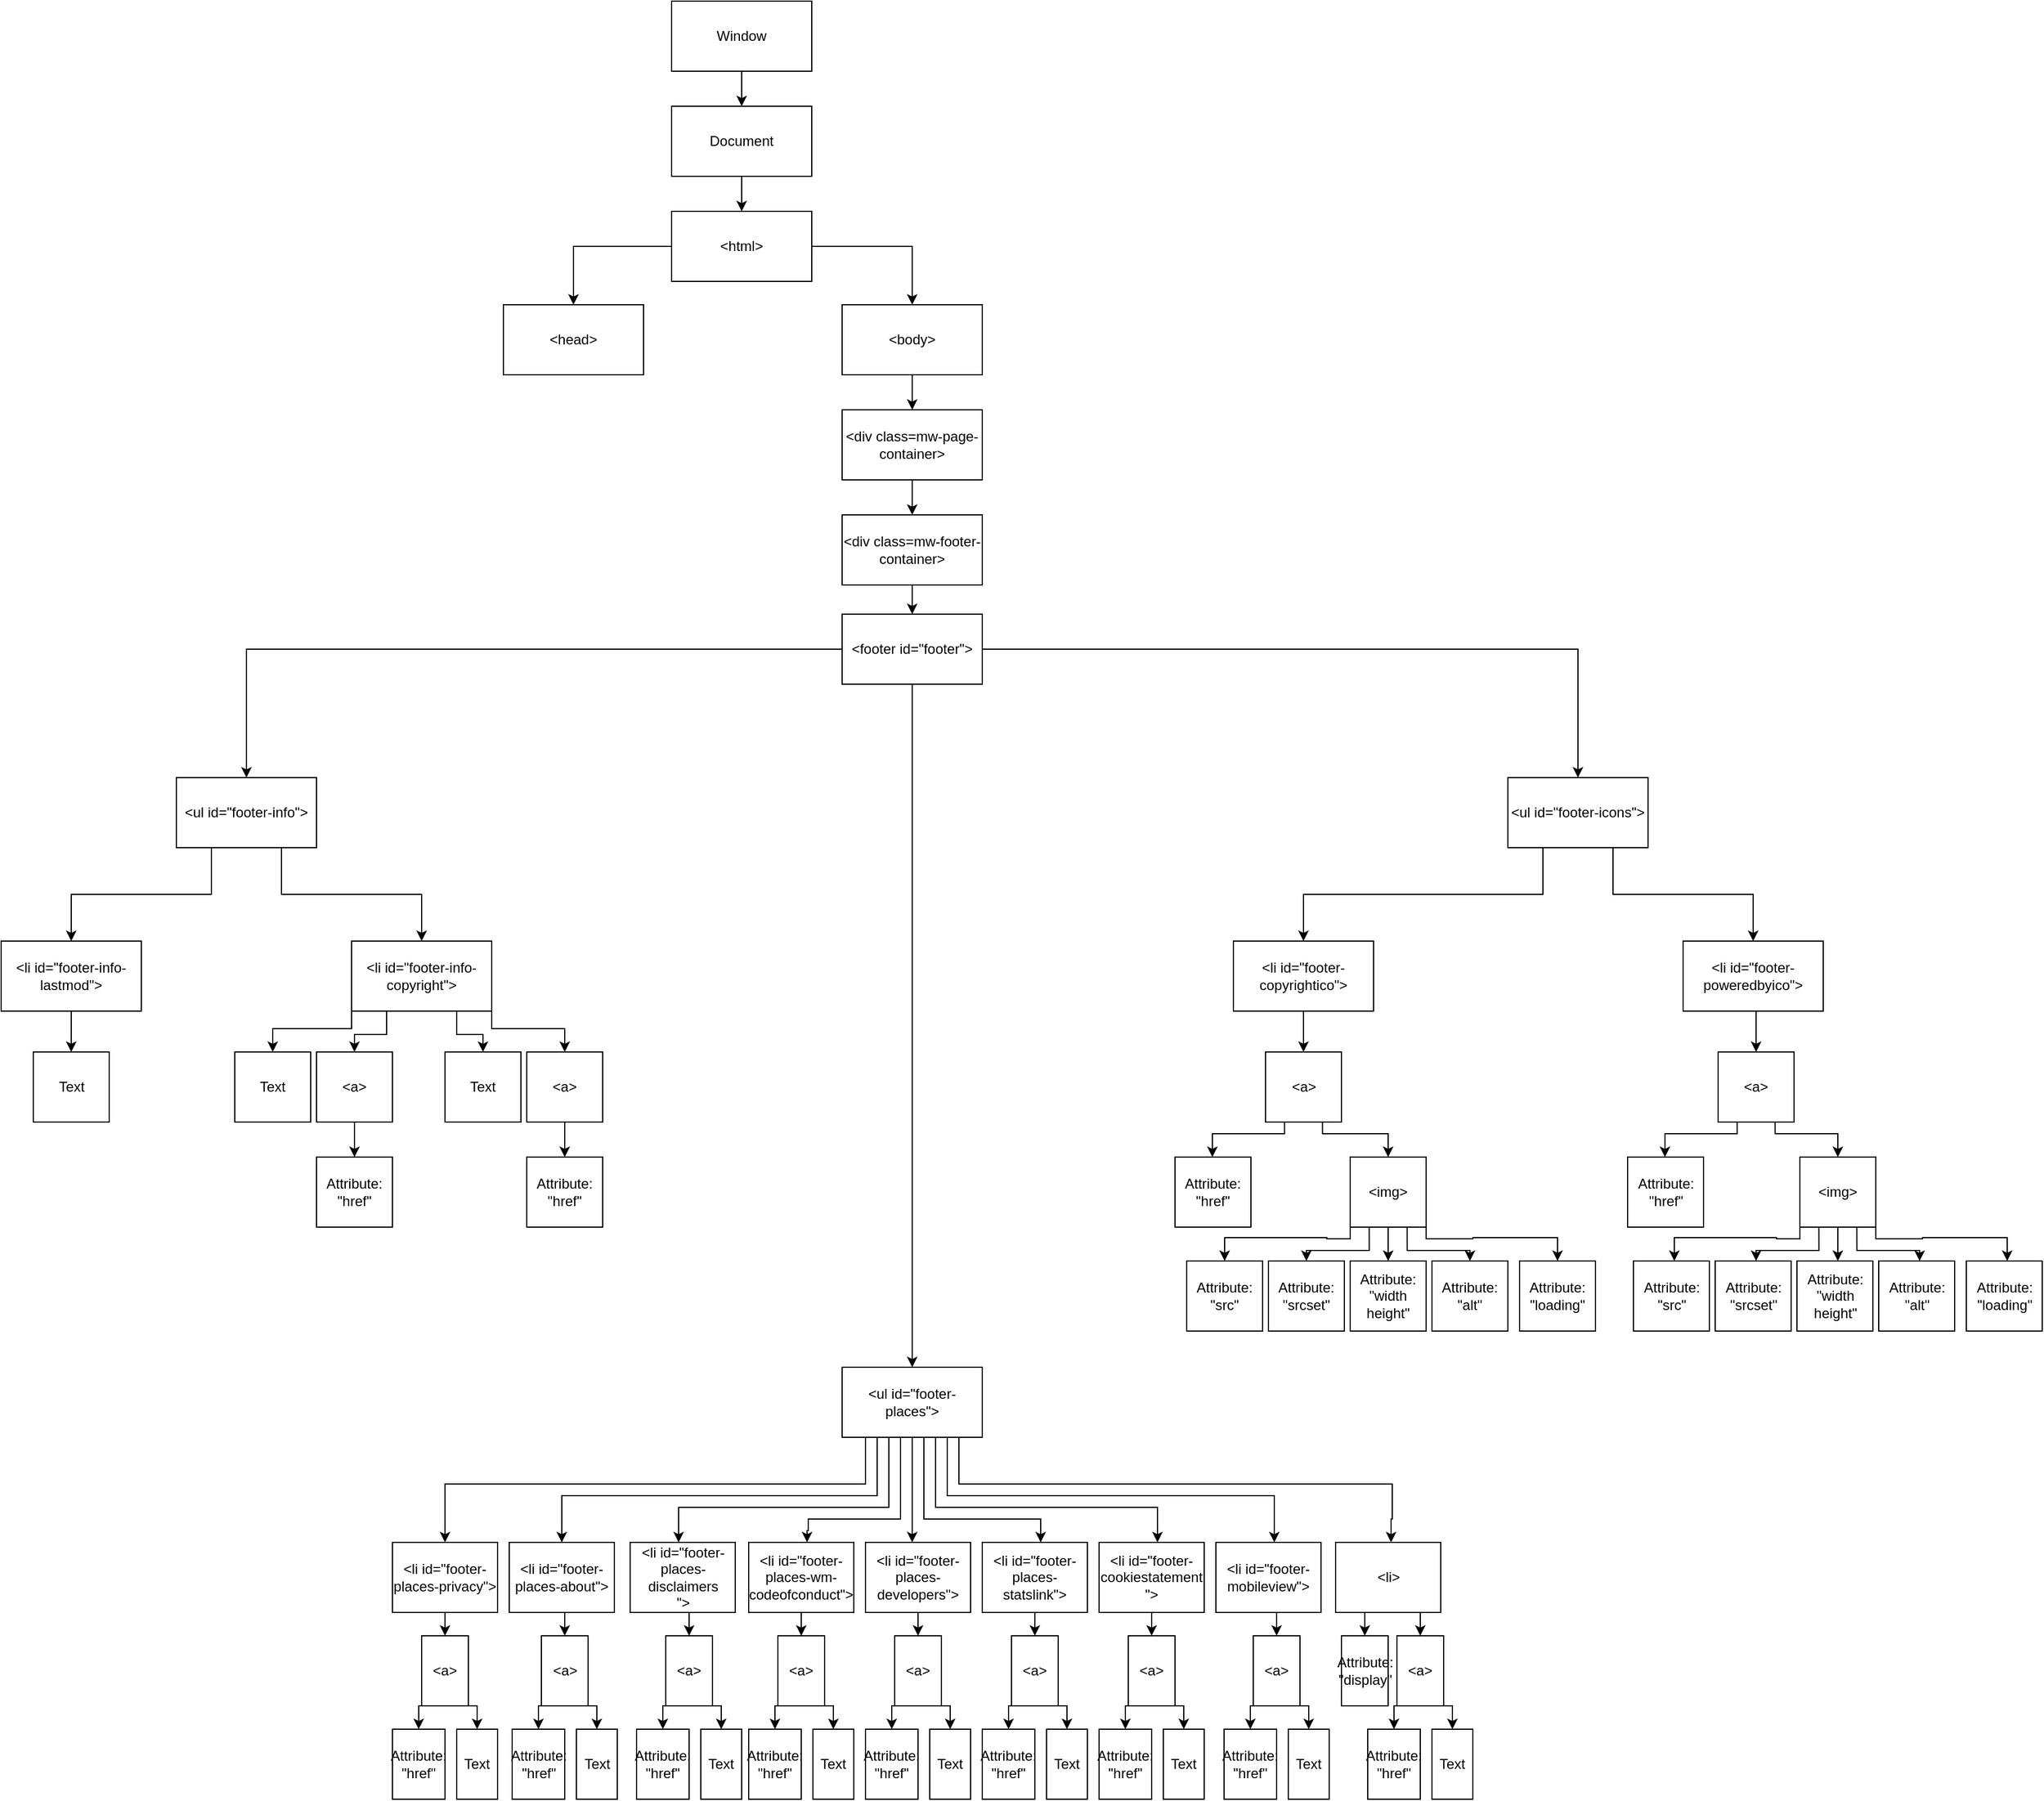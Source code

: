 <mxfile version="23.1.6" type="google">
  <diagram name="Page-1" id="JYo6WbHu8-HHSWUUS_jG">
    <mxGraphModel grid="1" page="1" gridSize="10" guides="1" tooltips="1" connect="1" arrows="1" fold="1" pageScale="1" pageWidth="827" pageHeight="1169" math="0" shadow="0">
      <root>
        <mxCell id="0" />
        <mxCell id="1" parent="0" />
        <mxCell id="OnsuEvIQbx1GbTyRY4oR-3" value="" style="edgeStyle=orthogonalEdgeStyle;rounded=0;orthogonalLoop=1;jettySize=auto;html=1;" edge="1" parent="1" source="OnsuEvIQbx1GbTyRY4oR-1" target="OnsuEvIQbx1GbTyRY4oR-2">
          <mxGeometry relative="1" as="geometry" />
        </mxCell>
        <mxCell id="OnsuEvIQbx1GbTyRY4oR-1" value="Window" style="whiteSpace=wrap;html=1;" vertex="1" parent="1">
          <mxGeometry x="354" y="30" width="120" height="60" as="geometry" />
        </mxCell>
        <mxCell id="OnsuEvIQbx1GbTyRY4oR-5" value="" style="edgeStyle=orthogonalEdgeStyle;rounded=0;orthogonalLoop=1;jettySize=auto;html=1;" edge="1" parent="1" source="OnsuEvIQbx1GbTyRY4oR-2" target="OnsuEvIQbx1GbTyRY4oR-4">
          <mxGeometry relative="1" as="geometry" />
        </mxCell>
        <mxCell id="OnsuEvIQbx1GbTyRY4oR-2" value="Document" style="whiteSpace=wrap;html=1;" vertex="1" parent="1">
          <mxGeometry x="354" y="120" width="120" height="60" as="geometry" />
        </mxCell>
        <mxCell id="OnsuEvIQbx1GbTyRY4oR-7" value="" style="edgeStyle=orthogonalEdgeStyle;rounded=0;orthogonalLoop=1;jettySize=auto;html=1;" edge="1" parent="1" source="OnsuEvIQbx1GbTyRY4oR-4" target="OnsuEvIQbx1GbTyRY4oR-6">
          <mxGeometry relative="1" as="geometry" />
        </mxCell>
        <mxCell id="OnsuEvIQbx1GbTyRY4oR-9" style="edgeStyle=orthogonalEdgeStyle;rounded=0;orthogonalLoop=1;jettySize=auto;html=1;exitX=1;exitY=0.5;exitDx=0;exitDy=0;entryX=0.5;entryY=0;entryDx=0;entryDy=0;" edge="1" parent="1" source="OnsuEvIQbx1GbTyRY4oR-4" target="OnsuEvIQbx1GbTyRY4oR-8">
          <mxGeometry relative="1" as="geometry">
            <Array as="points">
              <mxPoint x="560" y="240" />
            </Array>
          </mxGeometry>
        </mxCell>
        <mxCell id="OnsuEvIQbx1GbTyRY4oR-4" value="&amp;lt;html&amp;gt;" style="whiteSpace=wrap;html=1;" vertex="1" parent="1">
          <mxGeometry x="354" y="210" width="120" height="60" as="geometry" />
        </mxCell>
        <mxCell id="OnsuEvIQbx1GbTyRY4oR-6" value="&amp;lt;head&amp;gt;" style="whiteSpace=wrap;html=1;" vertex="1" parent="1">
          <mxGeometry x="210" y="290" width="120" height="60" as="geometry" />
        </mxCell>
        <mxCell id="OnsuEvIQbx1GbTyRY4oR-11" value="" style="edgeStyle=orthogonalEdgeStyle;rounded=0;orthogonalLoop=1;jettySize=auto;html=1;" edge="1" parent="1" source="OnsuEvIQbx1GbTyRY4oR-8" target="OnsuEvIQbx1GbTyRY4oR-10">
          <mxGeometry relative="1" as="geometry" />
        </mxCell>
        <mxCell id="OnsuEvIQbx1GbTyRY4oR-8" value="&amp;lt;body&amp;gt;" style="whiteSpace=wrap;html=1;" vertex="1" parent="1">
          <mxGeometry x="500" y="290" width="120" height="60" as="geometry" />
        </mxCell>
        <mxCell id="OnsuEvIQbx1GbTyRY4oR-13" value="" style="edgeStyle=orthogonalEdgeStyle;rounded=0;orthogonalLoop=1;jettySize=auto;html=1;" edge="1" parent="1" source="OnsuEvIQbx1GbTyRY4oR-10" target="OnsuEvIQbx1GbTyRY4oR-12">
          <mxGeometry relative="1" as="geometry" />
        </mxCell>
        <mxCell id="OnsuEvIQbx1GbTyRY4oR-10" value="&amp;lt;div class=mw-page-container&amp;gt;" style="whiteSpace=wrap;html=1;" vertex="1" parent="1">
          <mxGeometry x="500" y="380" width="120" height="60" as="geometry" />
        </mxCell>
        <mxCell id="OnsuEvIQbx1GbTyRY4oR-15" value="" style="edgeStyle=orthogonalEdgeStyle;rounded=0;orthogonalLoop=1;jettySize=auto;html=1;" edge="1" parent="1" source="OnsuEvIQbx1GbTyRY4oR-12" target="OnsuEvIQbx1GbTyRY4oR-14">
          <mxGeometry relative="1" as="geometry" />
        </mxCell>
        <mxCell id="OnsuEvIQbx1GbTyRY4oR-12" value="&amp;lt;div class=mw-footer-container&amp;gt;" style="whiteSpace=wrap;html=1;" vertex="1" parent="1">
          <mxGeometry x="500" y="470" width="120" height="60" as="geometry" />
        </mxCell>
        <mxCell id="OnsuEvIQbx1GbTyRY4oR-17" value="" style="edgeStyle=orthogonalEdgeStyle;rounded=0;orthogonalLoop=1;jettySize=auto;html=1;" edge="1" parent="1" source="OnsuEvIQbx1GbTyRY4oR-14" target="OnsuEvIQbx1GbTyRY4oR-16">
          <mxGeometry relative="1" as="geometry" />
        </mxCell>
        <mxCell id="OnsuEvIQbx1GbTyRY4oR-22" style="edgeStyle=orthogonalEdgeStyle;rounded=0;orthogonalLoop=1;jettySize=auto;html=1;exitX=0;exitY=0.5;exitDx=0;exitDy=0;entryX=0.5;entryY=0;entryDx=0;entryDy=0;" edge="1" parent="1" source="OnsuEvIQbx1GbTyRY4oR-14" target="OnsuEvIQbx1GbTyRY4oR-18">
          <mxGeometry relative="1" as="geometry" />
        </mxCell>
        <mxCell id="OnsuEvIQbx1GbTyRY4oR-23" style="edgeStyle=orthogonalEdgeStyle;rounded=0;orthogonalLoop=1;jettySize=auto;html=1;exitX=1;exitY=0.5;exitDx=0;exitDy=0;" edge="1" parent="1" source="OnsuEvIQbx1GbTyRY4oR-14" target="OnsuEvIQbx1GbTyRY4oR-20">
          <mxGeometry relative="1" as="geometry" />
        </mxCell>
        <mxCell id="OnsuEvIQbx1GbTyRY4oR-14" value="&amp;lt;footer id=&quot;footer&quot;&amp;gt;" style="whiteSpace=wrap;html=1;" vertex="1" parent="1">
          <mxGeometry x="500" y="555" width="120" height="60" as="geometry" />
        </mxCell>
        <mxCell id="OnsuEvIQbx1GbTyRY4oR-16" value="&amp;lt;ul id=&quot;footer-places&quot;&amp;gt;" style="whiteSpace=wrap;html=1;" vertex="1" parent="1">
          <mxGeometry x="500" y="1200" width="120" height="60" as="geometry" />
        </mxCell>
        <mxCell id="OnsuEvIQbx1GbTyRY4oR-29" style="edgeStyle=orthogonalEdgeStyle;rounded=0;orthogonalLoop=1;jettySize=auto;html=1;exitX=0.25;exitY=1;exitDx=0;exitDy=0;entryX=0.5;entryY=0;entryDx=0;entryDy=0;" edge="1" parent="1" source="OnsuEvIQbx1GbTyRY4oR-18" target="OnsuEvIQbx1GbTyRY4oR-24">
          <mxGeometry relative="1" as="geometry" />
        </mxCell>
        <mxCell id="OnsuEvIQbx1GbTyRY4oR-30" style="edgeStyle=orthogonalEdgeStyle;rounded=0;orthogonalLoop=1;jettySize=auto;html=1;exitX=0.75;exitY=1;exitDx=0;exitDy=0;entryX=0.5;entryY=0;entryDx=0;entryDy=0;" edge="1" parent="1" source="OnsuEvIQbx1GbTyRY4oR-18" target="OnsuEvIQbx1GbTyRY4oR-26">
          <mxGeometry relative="1" as="geometry" />
        </mxCell>
        <mxCell id="OnsuEvIQbx1GbTyRY4oR-18" value="&amp;lt;ul id=&quot;footer-info&quot;&amp;gt;" style="whiteSpace=wrap;html=1;" vertex="1" parent="1">
          <mxGeometry x="-70" y="695" width="120" height="60" as="geometry" />
        </mxCell>
        <mxCell id="OnsuEvIQbx1GbTyRY4oR-67" style="edgeStyle=orthogonalEdgeStyle;rounded=0;orthogonalLoop=1;jettySize=auto;html=1;exitX=0.25;exitY=1;exitDx=0;exitDy=0;entryX=0.5;entryY=0;entryDx=0;entryDy=0;" edge="1" parent="1" source="OnsuEvIQbx1GbTyRY4oR-20" target="OnsuEvIQbx1GbTyRY4oR-52">
          <mxGeometry relative="1" as="geometry" />
        </mxCell>
        <mxCell id="OnsuEvIQbx1GbTyRY4oR-68" style="edgeStyle=orthogonalEdgeStyle;rounded=0;orthogonalLoop=1;jettySize=auto;html=1;exitX=0.75;exitY=1;exitDx=0;exitDy=0;entryX=0.5;entryY=0;entryDx=0;entryDy=0;" edge="1" parent="1" source="OnsuEvIQbx1GbTyRY4oR-20" target="OnsuEvIQbx1GbTyRY4oR-57">
          <mxGeometry relative="1" as="geometry" />
        </mxCell>
        <mxCell id="OnsuEvIQbx1GbTyRY4oR-20" value="&amp;lt;ul id=&quot;footer-icons&quot;&amp;gt;" style="whiteSpace=wrap;html=1;" vertex="1" parent="1">
          <mxGeometry x="1070" y="695" width="120" height="60" as="geometry" />
        </mxCell>
        <mxCell id="OnsuEvIQbx1GbTyRY4oR-50" style="edgeStyle=orthogonalEdgeStyle;rounded=0;orthogonalLoop=1;jettySize=auto;html=1;exitX=0.5;exitY=1;exitDx=0;exitDy=0;entryX=0.5;entryY=0;entryDx=0;entryDy=0;" edge="1" parent="1" source="OnsuEvIQbx1GbTyRY4oR-24" target="OnsuEvIQbx1GbTyRY4oR-33">
          <mxGeometry relative="1" as="geometry" />
        </mxCell>
        <mxCell id="OnsuEvIQbx1GbTyRY4oR-24" value="&amp;lt;li id=&quot;footer-info-lastmod&quot;&amp;gt;" style="whiteSpace=wrap;html=1;" vertex="1" parent="1">
          <mxGeometry x="-220" y="835" width="120" height="60" as="geometry" />
        </mxCell>
        <mxCell id="OnsuEvIQbx1GbTyRY4oR-40" style="edgeStyle=orthogonalEdgeStyle;rounded=0;orthogonalLoop=1;jettySize=auto;html=1;exitX=0.25;exitY=1;exitDx=0;exitDy=0;entryX=0.5;entryY=0;entryDx=0;entryDy=0;" edge="1" parent="1" source="OnsuEvIQbx1GbTyRY4oR-26" target="OnsuEvIQbx1GbTyRY4oR-39">
          <mxGeometry relative="1" as="geometry" />
        </mxCell>
        <mxCell id="OnsuEvIQbx1GbTyRY4oR-42" style="edgeStyle=orthogonalEdgeStyle;rounded=0;orthogonalLoop=1;jettySize=auto;html=1;exitX=0.75;exitY=1;exitDx=0;exitDy=0;entryX=0.5;entryY=0;entryDx=0;entryDy=0;" edge="1" parent="1" source="OnsuEvIQbx1GbTyRY4oR-26" target="OnsuEvIQbx1GbTyRY4oR-41">
          <mxGeometry relative="1" as="geometry" />
        </mxCell>
        <mxCell id="OnsuEvIQbx1GbTyRY4oR-43" style="edgeStyle=orthogonalEdgeStyle;rounded=0;orthogonalLoop=1;jettySize=auto;html=1;exitX=0;exitY=1;exitDx=0;exitDy=0;entryX=0.5;entryY=0;entryDx=0;entryDy=0;" edge="1" parent="1" source="OnsuEvIQbx1GbTyRY4oR-26" target="OnsuEvIQbx1GbTyRY4oR-37">
          <mxGeometry relative="1" as="geometry">
            <Array as="points">
              <mxPoint x="80" y="910" />
              <mxPoint x="12" y="910" />
            </Array>
          </mxGeometry>
        </mxCell>
        <mxCell id="OnsuEvIQbx1GbTyRY4oR-45" style="edgeStyle=orthogonalEdgeStyle;rounded=0;orthogonalLoop=1;jettySize=auto;html=1;exitX=1;exitY=1;exitDx=0;exitDy=0;entryX=0.5;entryY=0;entryDx=0;entryDy=0;" edge="1" parent="1" source="OnsuEvIQbx1GbTyRY4oR-26" target="OnsuEvIQbx1GbTyRY4oR-44">
          <mxGeometry relative="1" as="geometry">
            <Array as="points">
              <mxPoint x="200" y="910" />
              <mxPoint x="262" y="910" />
            </Array>
          </mxGeometry>
        </mxCell>
        <mxCell id="OnsuEvIQbx1GbTyRY4oR-26" value="&amp;lt;li id=&quot;footer-info-copyright&quot;&amp;gt;" style="whiteSpace=wrap;html=1;" vertex="1" parent="1">
          <mxGeometry x="80" y="835" width="120" height="60" as="geometry" />
        </mxCell>
        <mxCell id="OnsuEvIQbx1GbTyRY4oR-33" value="Text" style="whiteSpace=wrap;html=1;" vertex="1" parent="1">
          <mxGeometry x="-192.5" y="930" width="65" height="60" as="geometry" />
        </mxCell>
        <mxCell id="OnsuEvIQbx1GbTyRY4oR-37" value="Text" style="whiteSpace=wrap;html=1;" vertex="1" parent="1">
          <mxGeometry x="-20" y="930" width="65" height="60" as="geometry" />
        </mxCell>
        <mxCell id="OnsuEvIQbx1GbTyRY4oR-47" value="" style="edgeStyle=orthogonalEdgeStyle;rounded=0;orthogonalLoop=1;jettySize=auto;html=1;" edge="1" parent="1" source="OnsuEvIQbx1GbTyRY4oR-39" target="OnsuEvIQbx1GbTyRY4oR-46">
          <mxGeometry relative="1" as="geometry" />
        </mxCell>
        <mxCell id="OnsuEvIQbx1GbTyRY4oR-39" value="&amp;lt;a&amp;gt;" style="whiteSpace=wrap;html=1;" vertex="1" parent="1">
          <mxGeometry x="50" y="930" width="65" height="60" as="geometry" />
        </mxCell>
        <mxCell id="OnsuEvIQbx1GbTyRY4oR-41" value="Text" style="whiteSpace=wrap;html=1;" vertex="1" parent="1">
          <mxGeometry x="160" y="930" width="65" height="60" as="geometry" />
        </mxCell>
        <mxCell id="OnsuEvIQbx1GbTyRY4oR-49" value="" style="edgeStyle=orthogonalEdgeStyle;rounded=0;orthogonalLoop=1;jettySize=auto;html=1;" edge="1" parent="1" source="OnsuEvIQbx1GbTyRY4oR-44" target="OnsuEvIQbx1GbTyRY4oR-48">
          <mxGeometry relative="1" as="geometry" />
        </mxCell>
        <mxCell id="OnsuEvIQbx1GbTyRY4oR-44" value="&amp;lt;a&amp;gt;" style="whiteSpace=wrap;html=1;" vertex="1" parent="1">
          <mxGeometry x="230" y="930" width="65" height="60" as="geometry" />
        </mxCell>
        <mxCell id="OnsuEvIQbx1GbTyRY4oR-46" value="Attribute:&lt;br&gt;&quot;href&quot;" style="whiteSpace=wrap;html=1;" vertex="1" parent="1">
          <mxGeometry x="50" y="1020" width="65" height="60" as="geometry" />
        </mxCell>
        <mxCell id="OnsuEvIQbx1GbTyRY4oR-48" value="Attribute:&lt;br&gt;&quot;href&quot;" style="whiteSpace=wrap;html=1;" vertex="1" parent="1">
          <mxGeometry x="230" y="1020" width="65" height="60" as="geometry" />
        </mxCell>
        <mxCell id="OnsuEvIQbx1GbTyRY4oR-51" style="edgeStyle=orthogonalEdgeStyle;rounded=0;orthogonalLoop=1;jettySize=auto;html=1;exitX=0.5;exitY=1;exitDx=0;exitDy=0;entryX=0.5;entryY=0;entryDx=0;entryDy=0;" edge="1" parent="1" source="OnsuEvIQbx1GbTyRY4oR-52" target="OnsuEvIQbx1GbTyRY4oR-58">
          <mxGeometry relative="1" as="geometry" />
        </mxCell>
        <mxCell id="OnsuEvIQbx1GbTyRY4oR-52" value="&amp;lt;li id=&quot;footer-copyrightico&quot;&amp;gt;" style="whiteSpace=wrap;html=1;" vertex="1" parent="1">
          <mxGeometry x="835" y="835" width="120" height="60" as="geometry" />
        </mxCell>
        <mxCell id="OnsuEvIQbx1GbTyRY4oR-80" style="edgeStyle=orthogonalEdgeStyle;rounded=0;orthogonalLoop=1;jettySize=auto;html=1;exitX=0.5;exitY=1;exitDx=0;exitDy=0;entryX=0.5;entryY=0;entryDx=0;entryDy=0;" edge="1" parent="1" source="OnsuEvIQbx1GbTyRY4oR-57" target="OnsuEvIQbx1GbTyRY4oR-77">
          <mxGeometry relative="1" as="geometry" />
        </mxCell>
        <mxCell id="OnsuEvIQbx1GbTyRY4oR-57" value="&amp;lt;li id=&quot;footer-poweredbyico&quot;&amp;gt;" style="whiteSpace=wrap;html=1;" vertex="1" parent="1">
          <mxGeometry x="1220" y="835" width="120" height="60" as="geometry" />
        </mxCell>
        <mxCell id="OnsuEvIQbx1GbTyRY4oR-70" value="" style="edgeStyle=orthogonalEdgeStyle;rounded=0;orthogonalLoop=1;jettySize=auto;html=1;exitX=0.25;exitY=1;exitDx=0;exitDy=0;" edge="1" parent="1" source="OnsuEvIQbx1GbTyRY4oR-58" target="OnsuEvIQbx1GbTyRY4oR-69">
          <mxGeometry relative="1" as="geometry">
            <Array as="points">
              <mxPoint x="879" y="1000" />
              <mxPoint x="817" y="1000" />
            </Array>
          </mxGeometry>
        </mxCell>
        <mxCell id="OnsuEvIQbx1GbTyRY4oR-74" style="edgeStyle=orthogonalEdgeStyle;rounded=0;orthogonalLoop=1;jettySize=auto;html=1;exitX=0.75;exitY=1;exitDx=0;exitDy=0;entryX=0.5;entryY=0;entryDx=0;entryDy=0;" edge="1" parent="1" source="OnsuEvIQbx1GbTyRY4oR-58" target="OnsuEvIQbx1GbTyRY4oR-72">
          <mxGeometry relative="1" as="geometry">
            <Array as="points">
              <mxPoint x="911" y="1000" />
              <mxPoint x="967" y="1000" />
            </Array>
          </mxGeometry>
        </mxCell>
        <mxCell id="OnsuEvIQbx1GbTyRY4oR-58" value="&amp;lt;a&amp;gt;" style="whiteSpace=wrap;html=1;" vertex="1" parent="1">
          <mxGeometry x="862.5" y="930" width="65" height="60" as="geometry" />
        </mxCell>
        <mxCell id="OnsuEvIQbx1GbTyRY4oR-69" value="Attribute:&lt;br&gt;&quot;href&quot;" style="whiteSpace=wrap;html=1;" vertex="1" parent="1">
          <mxGeometry x="785" y="1020" width="65" height="60" as="geometry" />
        </mxCell>
        <mxCell id="OnsuEvIQbx1GbTyRY4oR-82" style="edgeStyle=orthogonalEdgeStyle;rounded=0;orthogonalLoop=1;jettySize=auto;html=1;exitX=0;exitY=1;exitDx=0;exitDy=0;entryX=0.5;entryY=0;entryDx=0;entryDy=0;" edge="1" parent="1" source="OnsuEvIQbx1GbTyRY4oR-72" target="OnsuEvIQbx1GbTyRY4oR-81">
          <mxGeometry relative="1" as="geometry">
            <Array as="points">
              <mxPoint x="935" y="1090" />
              <mxPoint x="915" y="1090" />
              <mxPoint x="868" y="1089" />
            </Array>
          </mxGeometry>
        </mxCell>
        <mxCell id="OnsuEvIQbx1GbTyRY4oR-94" style="edgeStyle=orthogonalEdgeStyle;rounded=0;orthogonalLoop=1;jettySize=auto;html=1;exitX=0.25;exitY=1;exitDx=0;exitDy=0;entryX=0.5;entryY=0;entryDx=0;entryDy=0;" edge="1" parent="1" source="OnsuEvIQbx1GbTyRY4oR-72" target="OnsuEvIQbx1GbTyRY4oR-83">
          <mxGeometry relative="1" as="geometry">
            <Array as="points">
              <mxPoint x="951" y="1100" />
              <mxPoint x="897" y="1100" />
            </Array>
          </mxGeometry>
        </mxCell>
        <mxCell id="OnsuEvIQbx1GbTyRY4oR-95" style="edgeStyle=orthogonalEdgeStyle;rounded=0;orthogonalLoop=1;jettySize=auto;html=1;exitX=0.5;exitY=1;exitDx=0;exitDy=0;entryX=0.5;entryY=0;entryDx=0;entryDy=0;" edge="1" parent="1" source="OnsuEvIQbx1GbTyRY4oR-72" target="OnsuEvIQbx1GbTyRY4oR-84">
          <mxGeometry relative="1" as="geometry" />
        </mxCell>
        <mxCell id="OnsuEvIQbx1GbTyRY4oR-96" style="edgeStyle=orthogonalEdgeStyle;rounded=0;orthogonalLoop=1;jettySize=auto;html=1;exitX=0.75;exitY=1;exitDx=0;exitDy=0;entryX=0.5;entryY=0;entryDx=0;entryDy=0;" edge="1" parent="1" source="OnsuEvIQbx1GbTyRY4oR-72" target="OnsuEvIQbx1GbTyRY4oR-87">
          <mxGeometry relative="1" as="geometry">
            <Array as="points">
              <mxPoint x="984" y="1100" />
              <mxPoint x="1037" y="1100" />
            </Array>
          </mxGeometry>
        </mxCell>
        <mxCell id="OnsuEvIQbx1GbTyRY4oR-97" style="edgeStyle=orthogonalEdgeStyle;rounded=0;orthogonalLoop=1;jettySize=auto;html=1;exitX=1;exitY=1;exitDx=0;exitDy=0;entryX=0.5;entryY=0;entryDx=0;entryDy=0;" edge="1" parent="1" source="OnsuEvIQbx1GbTyRY4oR-72" target="OnsuEvIQbx1GbTyRY4oR-88">
          <mxGeometry relative="1" as="geometry">
            <Array as="points">
              <mxPoint x="1000" y="1090" />
              <mxPoint x="1040" y="1090" />
              <mxPoint x="1113" y="1089" />
            </Array>
          </mxGeometry>
        </mxCell>
        <mxCell id="OnsuEvIQbx1GbTyRY4oR-72" value="&amp;lt;img&amp;gt;" style="whiteSpace=wrap;html=1;" vertex="1" parent="1">
          <mxGeometry x="935" y="1020" width="65" height="60" as="geometry" />
        </mxCell>
        <mxCell id="OnsuEvIQbx1GbTyRY4oR-75" value="" style="edgeStyle=orthogonalEdgeStyle;rounded=0;orthogonalLoop=1;jettySize=auto;html=1;exitX=0.25;exitY=1;exitDx=0;exitDy=0;" edge="1" parent="1" source="OnsuEvIQbx1GbTyRY4oR-77" target="OnsuEvIQbx1GbTyRY4oR-78">
          <mxGeometry relative="1" as="geometry">
            <Array as="points">
              <mxPoint x="1266.5" y="1000" />
              <mxPoint x="1204.5" y="1000" />
            </Array>
          </mxGeometry>
        </mxCell>
        <mxCell id="OnsuEvIQbx1GbTyRY4oR-109" style="edgeStyle=orthogonalEdgeStyle;rounded=0;orthogonalLoop=1;jettySize=auto;html=1;exitX=0.75;exitY=1;exitDx=0;exitDy=0;entryX=0.5;entryY=0;entryDx=0;entryDy=0;" edge="1" parent="1" source="OnsuEvIQbx1GbTyRY4oR-77" target="OnsuEvIQbx1GbTyRY4oR-103">
          <mxGeometry relative="1" as="geometry">
            <Array as="points">
              <mxPoint x="1299" y="1000" />
              <mxPoint x="1353" y="1000" />
            </Array>
          </mxGeometry>
        </mxCell>
        <mxCell id="OnsuEvIQbx1GbTyRY4oR-77" value="&amp;lt;a&amp;gt;" style="whiteSpace=wrap;html=1;" vertex="1" parent="1">
          <mxGeometry x="1250" y="930" width="65" height="60" as="geometry" />
        </mxCell>
        <mxCell id="OnsuEvIQbx1GbTyRY4oR-78" value="Attribute:&lt;br&gt;&quot;href&quot;" style="whiteSpace=wrap;html=1;" vertex="1" parent="1">
          <mxGeometry x="1172.5" y="1020" width="65" height="60" as="geometry" />
        </mxCell>
        <mxCell id="OnsuEvIQbx1GbTyRY4oR-81" value="Attribute:&lt;br&gt;&quot;src&quot;" style="whiteSpace=wrap;html=1;" vertex="1" parent="1">
          <mxGeometry x="795" y="1109" width="65" height="60" as="geometry" />
        </mxCell>
        <mxCell id="OnsuEvIQbx1GbTyRY4oR-83" value="Attribute:&lt;br&gt;&quot;srcset&quot;" style="whiteSpace=wrap;html=1;" vertex="1" parent="1">
          <mxGeometry x="865" y="1109" width="65" height="60" as="geometry" />
        </mxCell>
        <mxCell id="OnsuEvIQbx1GbTyRY4oR-84" value="Attribute:&lt;br&gt;&quot;width height&quot;" style="whiteSpace=wrap;html=1;" vertex="1" parent="1">
          <mxGeometry x="935" y="1109" width="65" height="60" as="geometry" />
        </mxCell>
        <mxCell id="OnsuEvIQbx1GbTyRY4oR-87" value="Attribute:&lt;br&gt;&quot;alt&quot;" style="whiteSpace=wrap;html=1;" vertex="1" parent="1">
          <mxGeometry x="1005" y="1109" width="65" height="60" as="geometry" />
        </mxCell>
        <mxCell id="OnsuEvIQbx1GbTyRY4oR-88" value="Attribute:&lt;br&gt;&quot;loading&quot;" style="whiteSpace=wrap;html=1;" vertex="1" parent="1">
          <mxGeometry x="1080" y="1109" width="65" height="60" as="geometry" />
        </mxCell>
        <mxCell id="OnsuEvIQbx1GbTyRY4oR-98" style="edgeStyle=orthogonalEdgeStyle;rounded=0;orthogonalLoop=1;jettySize=auto;html=1;exitX=0;exitY=1;exitDx=0;exitDy=0;entryX=0.5;entryY=0;entryDx=0;entryDy=0;" edge="1" parent="1" source="OnsuEvIQbx1GbTyRY4oR-103">
          <mxGeometry relative="1" as="geometry">
            <Array as="points">
              <mxPoint x="1320" y="1090" />
              <mxPoint x="1300" y="1090" />
              <mxPoint x="1253" y="1089" />
            </Array>
            <mxPoint x="1212.5" y="1109" as="targetPoint" />
          </mxGeometry>
        </mxCell>
        <mxCell id="OnsuEvIQbx1GbTyRY4oR-99" style="edgeStyle=orthogonalEdgeStyle;rounded=0;orthogonalLoop=1;jettySize=auto;html=1;exitX=0.25;exitY=1;exitDx=0;exitDy=0;entryX=0.5;entryY=0;entryDx=0;entryDy=0;" edge="1" parent="1" source="OnsuEvIQbx1GbTyRY4oR-103">
          <mxGeometry relative="1" as="geometry">
            <Array as="points">
              <mxPoint x="1336" y="1100" />
              <mxPoint x="1282" y="1100" />
            </Array>
            <mxPoint x="1282.5" y="1109" as="targetPoint" />
          </mxGeometry>
        </mxCell>
        <mxCell id="OnsuEvIQbx1GbTyRY4oR-100" style="edgeStyle=orthogonalEdgeStyle;rounded=0;orthogonalLoop=1;jettySize=auto;html=1;exitX=0.5;exitY=1;exitDx=0;exitDy=0;entryX=0.5;entryY=0;entryDx=0;entryDy=0;" edge="1" parent="1" source="OnsuEvIQbx1GbTyRY4oR-103">
          <mxGeometry relative="1" as="geometry">
            <mxPoint x="1352.5" y="1109" as="targetPoint" />
          </mxGeometry>
        </mxCell>
        <mxCell id="OnsuEvIQbx1GbTyRY4oR-101" style="edgeStyle=orthogonalEdgeStyle;rounded=0;orthogonalLoop=1;jettySize=auto;html=1;exitX=0.75;exitY=1;exitDx=0;exitDy=0;entryX=0.5;entryY=0;entryDx=0;entryDy=0;" edge="1" parent="1" source="OnsuEvIQbx1GbTyRY4oR-103">
          <mxGeometry relative="1" as="geometry">
            <Array as="points">
              <mxPoint x="1369" y="1100" />
              <mxPoint x="1422" y="1100" />
            </Array>
            <mxPoint x="1422.5" y="1109" as="targetPoint" />
          </mxGeometry>
        </mxCell>
        <mxCell id="OnsuEvIQbx1GbTyRY4oR-102" style="edgeStyle=orthogonalEdgeStyle;rounded=0;orthogonalLoop=1;jettySize=auto;html=1;exitX=1;exitY=1;exitDx=0;exitDy=0;entryX=0.5;entryY=0;entryDx=0;entryDy=0;" edge="1" parent="1" source="OnsuEvIQbx1GbTyRY4oR-103">
          <mxGeometry relative="1" as="geometry">
            <Array as="points">
              <mxPoint x="1385" y="1090" />
              <mxPoint x="1425" y="1090" />
              <mxPoint x="1498" y="1089" />
            </Array>
            <mxPoint x="1497.5" y="1109" as="targetPoint" />
          </mxGeometry>
        </mxCell>
        <mxCell id="OnsuEvIQbx1GbTyRY4oR-103" value="&amp;lt;img&amp;gt;" style="whiteSpace=wrap;html=1;" vertex="1" parent="1">
          <mxGeometry x="1320" y="1020" width="65" height="60" as="geometry" />
        </mxCell>
        <mxCell id="OnsuEvIQbx1GbTyRY4oR-111" value="Attribute:&lt;br&gt;&quot;src&quot;" style="whiteSpace=wrap;html=1;" vertex="1" parent="1">
          <mxGeometry x="1177.5" y="1109" width="65" height="60" as="geometry" />
        </mxCell>
        <mxCell id="OnsuEvIQbx1GbTyRY4oR-112" value="Attribute:&lt;br&gt;&quot;srcset&quot;" style="whiteSpace=wrap;html=1;" vertex="1" parent="1">
          <mxGeometry x="1247.5" y="1109" width="65" height="60" as="geometry" />
        </mxCell>
        <mxCell id="OnsuEvIQbx1GbTyRY4oR-113" value="Attribute:&lt;br&gt;&quot;width height&quot;" style="whiteSpace=wrap;html=1;" vertex="1" parent="1">
          <mxGeometry x="1317.5" y="1109" width="65" height="60" as="geometry" />
        </mxCell>
        <mxCell id="OnsuEvIQbx1GbTyRY4oR-114" value="Attribute:&lt;br&gt;&quot;alt&quot;" style="whiteSpace=wrap;html=1;" vertex="1" parent="1">
          <mxGeometry x="1387.5" y="1109" width="65" height="60" as="geometry" />
        </mxCell>
        <mxCell id="OnsuEvIQbx1GbTyRY4oR-115" value="Attribute:&lt;br&gt;&quot;loading&quot;" style="whiteSpace=wrap;html=1;" vertex="1" parent="1">
          <mxGeometry x="1462.5" y="1109" width="65" height="60" as="geometry" />
        </mxCell>
        <mxCell id="OnsuEvIQbx1GbTyRY4oR-203" style="edgeStyle=orthogonalEdgeStyle;rounded=0;orthogonalLoop=1;jettySize=auto;html=1;exitX=0.5;exitY=1;exitDx=0;exitDy=0;entryX=0.5;entryY=0;entryDx=0;entryDy=0;" edge="1" parent="1" source="OnsuEvIQbx1GbTyRY4oR-116" target="OnsuEvIQbx1GbTyRY4oR-136">
          <mxGeometry relative="1" as="geometry" />
        </mxCell>
        <mxCell id="OnsuEvIQbx1GbTyRY4oR-116" value="&amp;lt;li id=&quot;footer-places-privacy&quot;&amp;gt;" style="whiteSpace=wrap;html=1;" vertex="1" parent="1">
          <mxGeometry x="115" y="1350" width="90" height="60" as="geometry" />
        </mxCell>
        <mxCell id="OnsuEvIQbx1GbTyRY4oR-117" value="&amp;lt;li id=&quot;footer-places-about&quot;&amp;gt;" style="whiteSpace=wrap;html=1;" vertex="1" parent="1">
          <mxGeometry x="215" y="1350" width="90" height="60" as="geometry" />
        </mxCell>
        <mxCell id="OnsuEvIQbx1GbTyRY4oR-118" value="&amp;lt;li id=&quot;footer-places-disclaimers&lt;br&gt;&quot;&amp;gt;" style="whiteSpace=wrap;html=1;" vertex="1" parent="1">
          <mxGeometry x="318.5" y="1350" width="90" height="60" as="geometry" />
        </mxCell>
        <mxCell id="OnsuEvIQbx1GbTyRY4oR-258" style="edgeStyle=orthogonalEdgeStyle;rounded=0;orthogonalLoop=1;jettySize=auto;html=1;exitX=0.25;exitY=1;exitDx=0;exitDy=0;entryX=0.5;entryY=0;entryDx=0;entryDy=0;" edge="1" parent="1" source="OnsuEvIQbx1GbTyRY4oR-119" target="OnsuEvIQbx1GbTyRY4oR-257">
          <mxGeometry relative="1" as="geometry" />
        </mxCell>
        <mxCell id="OnsuEvIQbx1GbTyRY4oR-119" value="&amp;lt;li&amp;gt;" style="whiteSpace=wrap;html=1;" vertex="1" parent="1">
          <mxGeometry x="922.5" y="1350" width="90" height="60" as="geometry" />
        </mxCell>
        <mxCell id="OnsuEvIQbx1GbTyRY4oR-120" value="&amp;lt;li id=&quot;footer-places-wm-codeofconduct&quot;&amp;gt;" style="whiteSpace=wrap;html=1;" vertex="1" parent="1">
          <mxGeometry x="420" y="1350" width="90" height="60" as="geometry" />
        </mxCell>
        <mxCell id="OnsuEvIQbx1GbTyRY4oR-121" value="&amp;lt;li id=&quot;footer-places-developers&quot;&amp;gt;" style="whiteSpace=wrap;html=1;" vertex="1" parent="1">
          <mxGeometry x="520" y="1350" width="90" height="60" as="geometry" />
        </mxCell>
        <mxCell id="OnsuEvIQbx1GbTyRY4oR-122" value="&amp;lt;li id=&quot;footer-places-statslink&quot;&amp;gt;" style="whiteSpace=wrap;html=1;" vertex="1" parent="1">
          <mxGeometry x="620" y="1350" width="90" height="60" as="geometry" />
        </mxCell>
        <mxCell id="OnsuEvIQbx1GbTyRY4oR-123" value="&amp;lt;li id=&quot;footer-cookiestatement&lt;br&gt;&quot;&amp;gt;" style="whiteSpace=wrap;html=1;" vertex="1" parent="1">
          <mxGeometry x="720" y="1350" width="90" height="60" as="geometry" />
        </mxCell>
        <mxCell id="OnsuEvIQbx1GbTyRY4oR-124" value="&amp;lt;li id=&quot;footer-mobileview&quot;&amp;gt;" style="whiteSpace=wrap;html=1;" vertex="1" parent="1">
          <mxGeometry x="820" y="1350" width="90" height="60" as="geometry" />
        </mxCell>
        <mxCell id="OnsuEvIQbx1GbTyRY4oR-126" style="edgeStyle=orthogonalEdgeStyle;rounded=0;orthogonalLoop=1;jettySize=auto;html=1;exitX=0.5;exitY=1;exitDx=0;exitDy=0;" edge="1" parent="1" source="OnsuEvIQbx1GbTyRY4oR-16">
          <mxGeometry relative="1" as="geometry">
            <mxPoint x="560" y="1350" as="targetPoint" />
          </mxGeometry>
        </mxCell>
        <mxCell id="OnsuEvIQbx1GbTyRY4oR-127" style="edgeStyle=orthogonalEdgeStyle;rounded=0;orthogonalLoop=1;jettySize=auto;html=1;exitX=0.5;exitY=1;exitDx=0;exitDy=0;" edge="1" parent="1">
          <mxGeometry relative="1" as="geometry">
            <mxPoint x="570" y="1260" as="sourcePoint" />
            <mxPoint x="670" y="1350" as="targetPoint" />
            <Array as="points">
              <mxPoint x="570" y="1330" />
              <mxPoint x="670" y="1330" />
            </Array>
          </mxGeometry>
        </mxCell>
        <mxCell id="OnsuEvIQbx1GbTyRY4oR-129" style="edgeStyle=orthogonalEdgeStyle;rounded=0;orthogonalLoop=1;jettySize=auto;html=1;exitX=0.5;exitY=1;exitDx=0;exitDy=0;" edge="1" parent="1">
          <mxGeometry relative="1" as="geometry">
            <mxPoint x="580" y="1260" as="sourcePoint" />
            <mxPoint x="770" y="1350" as="targetPoint" />
            <Array as="points">
              <mxPoint x="580" y="1320" />
              <mxPoint x="770" y="1320" />
            </Array>
          </mxGeometry>
        </mxCell>
        <mxCell id="OnsuEvIQbx1GbTyRY4oR-130" style="edgeStyle=orthogonalEdgeStyle;rounded=0;orthogonalLoop=1;jettySize=auto;html=1;exitX=0.5;exitY=1;exitDx=0;exitDy=0;" edge="1" parent="1">
          <mxGeometry relative="1" as="geometry">
            <mxPoint x="590" y="1260" as="sourcePoint" />
            <mxPoint x="870" y="1350" as="targetPoint" />
            <Array as="points">
              <mxPoint x="590" y="1310" />
              <mxPoint x="870" y="1310" />
            </Array>
          </mxGeometry>
        </mxCell>
        <mxCell id="OnsuEvIQbx1GbTyRY4oR-131" style="edgeStyle=orthogonalEdgeStyle;rounded=0;orthogonalLoop=1;jettySize=auto;html=1;exitX=0.5;exitY=1;exitDx=0;exitDy=0;" edge="1" parent="1">
          <mxGeometry relative="1" as="geometry">
            <mxPoint x="600" y="1260" as="sourcePoint" />
            <mxPoint x="970" y="1350" as="targetPoint" />
            <Array as="points">
              <mxPoint x="600" y="1300" />
              <mxPoint x="971" y="1300" />
              <mxPoint x="971" y="1330" />
              <mxPoint x="970" y="1330" />
            </Array>
          </mxGeometry>
        </mxCell>
        <mxCell id="OnsuEvIQbx1GbTyRY4oR-132" style="edgeStyle=orthogonalEdgeStyle;rounded=0;orthogonalLoop=1;jettySize=auto;html=1;exitX=0.5;exitY=1;exitDx=0;exitDy=0;" edge="1" parent="1">
          <mxGeometry relative="1" as="geometry">
            <mxPoint x="550" y="1260" as="sourcePoint" />
            <mxPoint x="470" y="1350" as="targetPoint" />
            <Array as="points">
              <mxPoint x="550" y="1330" />
              <mxPoint x="471" y="1330" />
              <mxPoint x="471" y="1340" />
            </Array>
          </mxGeometry>
        </mxCell>
        <mxCell id="OnsuEvIQbx1GbTyRY4oR-133" style="edgeStyle=orthogonalEdgeStyle;rounded=0;orthogonalLoop=1;jettySize=auto;html=1;exitX=0.5;exitY=1;exitDx=0;exitDy=0;" edge="1" parent="1">
          <mxGeometry relative="1" as="geometry">
            <mxPoint x="540" y="1260" as="sourcePoint" />
            <mxPoint x="360" y="1350" as="targetPoint" />
            <Array as="points">
              <mxPoint x="540" y="1320" />
              <mxPoint x="360" y="1320" />
              <mxPoint x="360" y="1340" />
            </Array>
          </mxGeometry>
        </mxCell>
        <mxCell id="OnsuEvIQbx1GbTyRY4oR-134" style="edgeStyle=orthogonalEdgeStyle;rounded=0;orthogonalLoop=1;jettySize=auto;html=1;exitX=0.5;exitY=1;exitDx=0;exitDy=0;" edge="1" parent="1">
          <mxGeometry relative="1" as="geometry">
            <mxPoint x="530" y="1260" as="sourcePoint" />
            <mxPoint x="260" y="1350" as="targetPoint" />
            <Array as="points">
              <mxPoint x="530" y="1310" />
              <mxPoint x="260" y="1310" />
              <mxPoint x="260" y="1350" />
            </Array>
          </mxGeometry>
        </mxCell>
        <mxCell id="OnsuEvIQbx1GbTyRY4oR-135" style="edgeStyle=orthogonalEdgeStyle;rounded=0;orthogonalLoop=1;jettySize=auto;html=1;exitX=0.5;exitY=1;exitDx=0;exitDy=0;" edge="1" parent="1">
          <mxGeometry relative="1" as="geometry">
            <mxPoint x="520" y="1260" as="sourcePoint" />
            <mxPoint x="160" y="1350" as="targetPoint" />
            <Array as="points">
              <mxPoint x="520" y="1300" />
              <mxPoint x="160" y="1300" />
              <mxPoint x="160" y="1350" />
            </Array>
          </mxGeometry>
        </mxCell>
        <mxCell id="OnsuEvIQbx1GbTyRY4oR-201" style="edgeStyle=orthogonalEdgeStyle;rounded=0;orthogonalLoop=1;jettySize=auto;html=1;exitX=0.25;exitY=1;exitDx=0;exitDy=0;entryX=0.5;entryY=0;entryDx=0;entryDy=0;" edge="1" parent="1" source="OnsuEvIQbx1GbTyRY4oR-136" target="OnsuEvIQbx1GbTyRY4oR-139">
          <mxGeometry relative="1" as="geometry" />
        </mxCell>
        <mxCell id="OnsuEvIQbx1GbTyRY4oR-202" style="edgeStyle=orthogonalEdgeStyle;rounded=0;orthogonalLoop=1;jettySize=auto;html=1;exitX=0.75;exitY=1;exitDx=0;exitDy=0;entryX=0.5;entryY=0;entryDx=0;entryDy=0;" edge="1" parent="1" source="OnsuEvIQbx1GbTyRY4oR-136" target="OnsuEvIQbx1GbTyRY4oR-138">
          <mxGeometry relative="1" as="geometry" />
        </mxCell>
        <mxCell id="OnsuEvIQbx1GbTyRY4oR-136" value="&amp;lt;a&amp;gt;" style="whiteSpace=wrap;html=1;" vertex="1" parent="1">
          <mxGeometry x="140" y="1430" width="40" height="60" as="geometry" />
        </mxCell>
        <mxCell id="OnsuEvIQbx1GbTyRY4oR-138" value="Text" style="whiteSpace=wrap;html=1;" vertex="1" parent="1">
          <mxGeometry x="170" y="1510" width="35" height="60" as="geometry" />
        </mxCell>
        <mxCell id="OnsuEvIQbx1GbTyRY4oR-139" value="Attribute:&lt;br&gt;&quot;href&quot;" style="whiteSpace=wrap;html=1;" vertex="1" parent="1">
          <mxGeometry x="115" y="1510" width="45" height="60" as="geometry" />
        </mxCell>
        <mxCell id="OnsuEvIQbx1GbTyRY4oR-209" style="edgeStyle=orthogonalEdgeStyle;rounded=0;orthogonalLoop=1;jettySize=auto;html=1;exitX=0.5;exitY=1;exitDx=0;exitDy=0;entryX=0.5;entryY=0;entryDx=0;entryDy=0;" edge="1" parent="1" target="OnsuEvIQbx1GbTyRY4oR-212">
          <mxGeometry relative="1" as="geometry">
            <mxPoint x="262.5" y="1410" as="sourcePoint" />
          </mxGeometry>
        </mxCell>
        <mxCell id="OnsuEvIQbx1GbTyRY4oR-210" style="edgeStyle=orthogonalEdgeStyle;rounded=0;orthogonalLoop=1;jettySize=auto;html=1;exitX=0.25;exitY=1;exitDx=0;exitDy=0;entryX=0.5;entryY=0;entryDx=0;entryDy=0;" edge="1" parent="1" source="OnsuEvIQbx1GbTyRY4oR-212" target="OnsuEvIQbx1GbTyRY4oR-214">
          <mxGeometry relative="1" as="geometry" />
        </mxCell>
        <mxCell id="OnsuEvIQbx1GbTyRY4oR-211" style="edgeStyle=orthogonalEdgeStyle;rounded=0;orthogonalLoop=1;jettySize=auto;html=1;exitX=0.75;exitY=1;exitDx=0;exitDy=0;entryX=0.5;entryY=0;entryDx=0;entryDy=0;" edge="1" parent="1" source="OnsuEvIQbx1GbTyRY4oR-212" target="OnsuEvIQbx1GbTyRY4oR-213">
          <mxGeometry relative="1" as="geometry" />
        </mxCell>
        <mxCell id="OnsuEvIQbx1GbTyRY4oR-212" value="&amp;lt;a&amp;gt;" style="whiteSpace=wrap;html=1;" vertex="1" parent="1">
          <mxGeometry x="242.5" y="1430" width="40" height="60" as="geometry" />
        </mxCell>
        <mxCell id="OnsuEvIQbx1GbTyRY4oR-213" value="Text" style="whiteSpace=wrap;html=1;" vertex="1" parent="1">
          <mxGeometry x="272.5" y="1510" width="35" height="60" as="geometry" />
        </mxCell>
        <mxCell id="OnsuEvIQbx1GbTyRY4oR-214" value="Attribute:&lt;br&gt;&quot;href&quot;" style="whiteSpace=wrap;html=1;" vertex="1" parent="1">
          <mxGeometry x="217.5" y="1510" width="45" height="60" as="geometry" />
        </mxCell>
        <mxCell id="OnsuEvIQbx1GbTyRY4oR-215" style="edgeStyle=orthogonalEdgeStyle;rounded=0;orthogonalLoop=1;jettySize=auto;html=1;exitX=0.5;exitY=1;exitDx=0;exitDy=0;entryX=0.5;entryY=0;entryDx=0;entryDy=0;" edge="1" parent="1" target="OnsuEvIQbx1GbTyRY4oR-218">
          <mxGeometry relative="1" as="geometry">
            <mxPoint x="369" y="1410" as="sourcePoint" />
          </mxGeometry>
        </mxCell>
        <mxCell id="OnsuEvIQbx1GbTyRY4oR-216" style="edgeStyle=orthogonalEdgeStyle;rounded=0;orthogonalLoop=1;jettySize=auto;html=1;exitX=0.25;exitY=1;exitDx=0;exitDy=0;entryX=0.5;entryY=0;entryDx=0;entryDy=0;" edge="1" parent="1" source="OnsuEvIQbx1GbTyRY4oR-218" target="OnsuEvIQbx1GbTyRY4oR-220">
          <mxGeometry relative="1" as="geometry" />
        </mxCell>
        <mxCell id="OnsuEvIQbx1GbTyRY4oR-217" style="edgeStyle=orthogonalEdgeStyle;rounded=0;orthogonalLoop=1;jettySize=auto;html=1;exitX=0.75;exitY=1;exitDx=0;exitDy=0;entryX=0.5;entryY=0;entryDx=0;entryDy=0;" edge="1" parent="1" source="OnsuEvIQbx1GbTyRY4oR-218" target="OnsuEvIQbx1GbTyRY4oR-219">
          <mxGeometry relative="1" as="geometry" />
        </mxCell>
        <mxCell id="OnsuEvIQbx1GbTyRY4oR-218" value="&amp;lt;a&amp;gt;" style="whiteSpace=wrap;html=1;" vertex="1" parent="1">
          <mxGeometry x="349" y="1430" width="40" height="60" as="geometry" />
        </mxCell>
        <mxCell id="OnsuEvIQbx1GbTyRY4oR-219" value="Text" style="whiteSpace=wrap;html=1;" vertex="1" parent="1">
          <mxGeometry x="379" y="1510" width="35" height="60" as="geometry" />
        </mxCell>
        <mxCell id="OnsuEvIQbx1GbTyRY4oR-220" value="Attribute:&lt;br&gt;&quot;href&quot;" style="whiteSpace=wrap;html=1;" vertex="1" parent="1">
          <mxGeometry x="324" y="1510" width="45" height="60" as="geometry" />
        </mxCell>
        <mxCell id="OnsuEvIQbx1GbTyRY4oR-221" style="edgeStyle=orthogonalEdgeStyle;rounded=0;orthogonalLoop=1;jettySize=auto;html=1;exitX=0.5;exitY=1;exitDx=0;exitDy=0;entryX=0.5;entryY=0;entryDx=0;entryDy=0;" edge="1" parent="1" target="OnsuEvIQbx1GbTyRY4oR-224">
          <mxGeometry relative="1" as="geometry">
            <mxPoint x="465" y="1410" as="sourcePoint" />
          </mxGeometry>
        </mxCell>
        <mxCell id="OnsuEvIQbx1GbTyRY4oR-222" style="edgeStyle=orthogonalEdgeStyle;rounded=0;orthogonalLoop=1;jettySize=auto;html=1;exitX=0.25;exitY=1;exitDx=0;exitDy=0;entryX=0.5;entryY=0;entryDx=0;entryDy=0;" edge="1" parent="1" source="OnsuEvIQbx1GbTyRY4oR-224" target="OnsuEvIQbx1GbTyRY4oR-226">
          <mxGeometry relative="1" as="geometry" />
        </mxCell>
        <mxCell id="OnsuEvIQbx1GbTyRY4oR-223" style="edgeStyle=orthogonalEdgeStyle;rounded=0;orthogonalLoop=1;jettySize=auto;html=1;exitX=0.75;exitY=1;exitDx=0;exitDy=0;entryX=0.5;entryY=0;entryDx=0;entryDy=0;" edge="1" parent="1" source="OnsuEvIQbx1GbTyRY4oR-224" target="OnsuEvIQbx1GbTyRY4oR-225">
          <mxGeometry relative="1" as="geometry" />
        </mxCell>
        <mxCell id="OnsuEvIQbx1GbTyRY4oR-224" value="&amp;lt;a&amp;gt;" style="whiteSpace=wrap;html=1;" vertex="1" parent="1">
          <mxGeometry x="445" y="1430" width="40" height="60" as="geometry" />
        </mxCell>
        <mxCell id="OnsuEvIQbx1GbTyRY4oR-225" value="Text" style="whiteSpace=wrap;html=1;" vertex="1" parent="1">
          <mxGeometry x="475" y="1510" width="35" height="60" as="geometry" />
        </mxCell>
        <mxCell id="OnsuEvIQbx1GbTyRY4oR-226" value="Attribute:&lt;br&gt;&quot;href&quot;" style="whiteSpace=wrap;html=1;" vertex="1" parent="1">
          <mxGeometry x="420" y="1510" width="45" height="60" as="geometry" />
        </mxCell>
        <mxCell id="OnsuEvIQbx1GbTyRY4oR-227" style="edgeStyle=orthogonalEdgeStyle;rounded=0;orthogonalLoop=1;jettySize=auto;html=1;exitX=0.5;exitY=1;exitDx=0;exitDy=0;entryX=0.5;entryY=0;entryDx=0;entryDy=0;" edge="1" parent="1" target="OnsuEvIQbx1GbTyRY4oR-230">
          <mxGeometry relative="1" as="geometry">
            <mxPoint x="565" y="1410" as="sourcePoint" />
          </mxGeometry>
        </mxCell>
        <mxCell id="OnsuEvIQbx1GbTyRY4oR-228" style="edgeStyle=orthogonalEdgeStyle;rounded=0;orthogonalLoop=1;jettySize=auto;html=1;exitX=0.25;exitY=1;exitDx=0;exitDy=0;entryX=0.5;entryY=0;entryDx=0;entryDy=0;" edge="1" parent="1" source="OnsuEvIQbx1GbTyRY4oR-230" target="OnsuEvIQbx1GbTyRY4oR-232">
          <mxGeometry relative="1" as="geometry" />
        </mxCell>
        <mxCell id="OnsuEvIQbx1GbTyRY4oR-229" style="edgeStyle=orthogonalEdgeStyle;rounded=0;orthogonalLoop=1;jettySize=auto;html=1;exitX=0.75;exitY=1;exitDx=0;exitDy=0;entryX=0.5;entryY=0;entryDx=0;entryDy=0;" edge="1" parent="1" source="OnsuEvIQbx1GbTyRY4oR-230" target="OnsuEvIQbx1GbTyRY4oR-231">
          <mxGeometry relative="1" as="geometry" />
        </mxCell>
        <mxCell id="OnsuEvIQbx1GbTyRY4oR-230" value="&amp;lt;a&amp;gt;" style="whiteSpace=wrap;html=1;" vertex="1" parent="1">
          <mxGeometry x="545" y="1430" width="40" height="60" as="geometry" />
        </mxCell>
        <mxCell id="OnsuEvIQbx1GbTyRY4oR-231" value="Text" style="whiteSpace=wrap;html=1;" vertex="1" parent="1">
          <mxGeometry x="575" y="1510" width="35" height="60" as="geometry" />
        </mxCell>
        <mxCell id="OnsuEvIQbx1GbTyRY4oR-232" value="Attribute:&lt;br&gt;&quot;href&quot;" style="whiteSpace=wrap;html=1;" vertex="1" parent="1">
          <mxGeometry x="520" y="1510" width="45" height="60" as="geometry" />
        </mxCell>
        <mxCell id="OnsuEvIQbx1GbTyRY4oR-233" style="edgeStyle=orthogonalEdgeStyle;rounded=0;orthogonalLoop=1;jettySize=auto;html=1;exitX=0.5;exitY=1;exitDx=0;exitDy=0;entryX=0.5;entryY=0;entryDx=0;entryDy=0;" edge="1" parent="1" target="OnsuEvIQbx1GbTyRY4oR-236">
          <mxGeometry relative="1" as="geometry">
            <mxPoint x="665" y="1410" as="sourcePoint" />
          </mxGeometry>
        </mxCell>
        <mxCell id="OnsuEvIQbx1GbTyRY4oR-234" style="edgeStyle=orthogonalEdgeStyle;rounded=0;orthogonalLoop=1;jettySize=auto;html=1;exitX=0.25;exitY=1;exitDx=0;exitDy=0;entryX=0.5;entryY=0;entryDx=0;entryDy=0;" edge="1" parent="1" source="OnsuEvIQbx1GbTyRY4oR-236" target="OnsuEvIQbx1GbTyRY4oR-238">
          <mxGeometry relative="1" as="geometry" />
        </mxCell>
        <mxCell id="OnsuEvIQbx1GbTyRY4oR-235" style="edgeStyle=orthogonalEdgeStyle;rounded=0;orthogonalLoop=1;jettySize=auto;html=1;exitX=0.75;exitY=1;exitDx=0;exitDy=0;entryX=0.5;entryY=0;entryDx=0;entryDy=0;" edge="1" parent="1" source="OnsuEvIQbx1GbTyRY4oR-236" target="OnsuEvIQbx1GbTyRY4oR-237">
          <mxGeometry relative="1" as="geometry" />
        </mxCell>
        <mxCell id="OnsuEvIQbx1GbTyRY4oR-236" value="&amp;lt;a&amp;gt;" style="whiteSpace=wrap;html=1;" vertex="1" parent="1">
          <mxGeometry x="645" y="1430" width="40" height="60" as="geometry" />
        </mxCell>
        <mxCell id="OnsuEvIQbx1GbTyRY4oR-237" value="Text" style="whiteSpace=wrap;html=1;" vertex="1" parent="1">
          <mxGeometry x="675" y="1510" width="35" height="60" as="geometry" />
        </mxCell>
        <mxCell id="OnsuEvIQbx1GbTyRY4oR-238" value="Attribute:&lt;br&gt;&quot;href&quot;" style="whiteSpace=wrap;html=1;" vertex="1" parent="1">
          <mxGeometry x="620" y="1510" width="45" height="60" as="geometry" />
        </mxCell>
        <mxCell id="OnsuEvIQbx1GbTyRY4oR-239" style="edgeStyle=orthogonalEdgeStyle;rounded=0;orthogonalLoop=1;jettySize=auto;html=1;exitX=0.5;exitY=1;exitDx=0;exitDy=0;entryX=0.5;entryY=0;entryDx=0;entryDy=0;" edge="1" parent="1" target="OnsuEvIQbx1GbTyRY4oR-242">
          <mxGeometry relative="1" as="geometry">
            <mxPoint x="765" y="1410" as="sourcePoint" />
          </mxGeometry>
        </mxCell>
        <mxCell id="OnsuEvIQbx1GbTyRY4oR-240" style="edgeStyle=orthogonalEdgeStyle;rounded=0;orthogonalLoop=1;jettySize=auto;html=1;exitX=0.25;exitY=1;exitDx=0;exitDy=0;entryX=0.5;entryY=0;entryDx=0;entryDy=0;" edge="1" parent="1" source="OnsuEvIQbx1GbTyRY4oR-242" target="OnsuEvIQbx1GbTyRY4oR-244">
          <mxGeometry relative="1" as="geometry" />
        </mxCell>
        <mxCell id="OnsuEvIQbx1GbTyRY4oR-241" style="edgeStyle=orthogonalEdgeStyle;rounded=0;orthogonalLoop=1;jettySize=auto;html=1;exitX=0.75;exitY=1;exitDx=0;exitDy=0;entryX=0.5;entryY=0;entryDx=0;entryDy=0;" edge="1" parent="1" source="OnsuEvIQbx1GbTyRY4oR-242" target="OnsuEvIQbx1GbTyRY4oR-243">
          <mxGeometry relative="1" as="geometry" />
        </mxCell>
        <mxCell id="OnsuEvIQbx1GbTyRY4oR-242" value="&amp;lt;a&amp;gt;" style="whiteSpace=wrap;html=1;" vertex="1" parent="1">
          <mxGeometry x="745" y="1430" width="40" height="60" as="geometry" />
        </mxCell>
        <mxCell id="OnsuEvIQbx1GbTyRY4oR-243" value="Text" style="whiteSpace=wrap;html=1;" vertex="1" parent="1">
          <mxGeometry x="775" y="1510" width="35" height="60" as="geometry" />
        </mxCell>
        <mxCell id="OnsuEvIQbx1GbTyRY4oR-244" value="Attribute:&lt;br&gt;&quot;href&quot;" style="whiteSpace=wrap;html=1;" vertex="1" parent="1">
          <mxGeometry x="720" y="1510" width="45" height="60" as="geometry" />
        </mxCell>
        <mxCell id="OnsuEvIQbx1GbTyRY4oR-245" style="edgeStyle=orthogonalEdgeStyle;rounded=0;orthogonalLoop=1;jettySize=auto;html=1;exitX=0.5;exitY=1;exitDx=0;exitDy=0;entryX=0.5;entryY=0;entryDx=0;entryDy=0;" edge="1" parent="1" target="OnsuEvIQbx1GbTyRY4oR-248">
          <mxGeometry relative="1" as="geometry">
            <mxPoint x="872" y="1410" as="sourcePoint" />
          </mxGeometry>
        </mxCell>
        <mxCell id="OnsuEvIQbx1GbTyRY4oR-246" style="edgeStyle=orthogonalEdgeStyle;rounded=0;orthogonalLoop=1;jettySize=auto;html=1;exitX=0.25;exitY=1;exitDx=0;exitDy=0;entryX=0.5;entryY=0;entryDx=0;entryDy=0;" edge="1" parent="1" source="OnsuEvIQbx1GbTyRY4oR-248" target="OnsuEvIQbx1GbTyRY4oR-250">
          <mxGeometry relative="1" as="geometry" />
        </mxCell>
        <mxCell id="OnsuEvIQbx1GbTyRY4oR-247" style="edgeStyle=orthogonalEdgeStyle;rounded=0;orthogonalLoop=1;jettySize=auto;html=1;exitX=0.75;exitY=1;exitDx=0;exitDy=0;entryX=0.5;entryY=0;entryDx=0;entryDy=0;" edge="1" parent="1" source="OnsuEvIQbx1GbTyRY4oR-248" target="OnsuEvIQbx1GbTyRY4oR-249">
          <mxGeometry relative="1" as="geometry" />
        </mxCell>
        <mxCell id="OnsuEvIQbx1GbTyRY4oR-248" value="&amp;lt;a&amp;gt;" style="whiteSpace=wrap;html=1;" vertex="1" parent="1">
          <mxGeometry x="852" y="1430" width="40" height="60" as="geometry" />
        </mxCell>
        <mxCell id="OnsuEvIQbx1GbTyRY4oR-249" value="Text" style="whiteSpace=wrap;html=1;" vertex="1" parent="1">
          <mxGeometry x="882" y="1510" width="35" height="60" as="geometry" />
        </mxCell>
        <mxCell id="OnsuEvIQbx1GbTyRY4oR-250" value="Attribute:&lt;br&gt;&quot;href&quot;" style="whiteSpace=wrap;html=1;" vertex="1" parent="1">
          <mxGeometry x="827" y="1510" width="45" height="60" as="geometry" />
        </mxCell>
        <mxCell id="OnsuEvIQbx1GbTyRY4oR-251" style="edgeStyle=orthogonalEdgeStyle;rounded=0;orthogonalLoop=1;jettySize=auto;html=1;exitX=0.5;exitY=1;exitDx=0;exitDy=0;entryX=0.5;entryY=0;entryDx=0;entryDy=0;" edge="1" parent="1" target="OnsuEvIQbx1GbTyRY4oR-254">
          <mxGeometry relative="1" as="geometry">
            <mxPoint x="995" y="1410" as="sourcePoint" />
          </mxGeometry>
        </mxCell>
        <mxCell id="OnsuEvIQbx1GbTyRY4oR-252" style="edgeStyle=orthogonalEdgeStyle;rounded=0;orthogonalLoop=1;jettySize=auto;html=1;exitX=0.25;exitY=1;exitDx=0;exitDy=0;entryX=0.5;entryY=0;entryDx=0;entryDy=0;" edge="1" parent="1" source="OnsuEvIQbx1GbTyRY4oR-254" target="OnsuEvIQbx1GbTyRY4oR-256">
          <mxGeometry relative="1" as="geometry" />
        </mxCell>
        <mxCell id="OnsuEvIQbx1GbTyRY4oR-253" style="edgeStyle=orthogonalEdgeStyle;rounded=0;orthogonalLoop=1;jettySize=auto;html=1;exitX=0.75;exitY=1;exitDx=0;exitDy=0;entryX=0.5;entryY=0;entryDx=0;entryDy=0;" edge="1" parent="1" source="OnsuEvIQbx1GbTyRY4oR-254" target="OnsuEvIQbx1GbTyRY4oR-255">
          <mxGeometry relative="1" as="geometry" />
        </mxCell>
        <mxCell id="OnsuEvIQbx1GbTyRY4oR-254" value="&amp;lt;a&amp;gt;" style="whiteSpace=wrap;html=1;" vertex="1" parent="1">
          <mxGeometry x="975" y="1430" width="40" height="60" as="geometry" />
        </mxCell>
        <mxCell id="OnsuEvIQbx1GbTyRY4oR-255" value="Text" style="whiteSpace=wrap;html=1;" vertex="1" parent="1">
          <mxGeometry x="1005" y="1510" width="35" height="60" as="geometry" />
        </mxCell>
        <mxCell id="OnsuEvIQbx1GbTyRY4oR-256" value="Attribute:&lt;br&gt;&quot;href&quot;" style="whiteSpace=wrap;html=1;" vertex="1" parent="1">
          <mxGeometry x="950" y="1510" width="45" height="60" as="geometry" />
        </mxCell>
        <mxCell id="OnsuEvIQbx1GbTyRY4oR-257" value="Attribute:&lt;br style=&quot;border-color: var(--border-color);&quot;&gt;&quot;display&quot;" style="whiteSpace=wrap;html=1;" vertex="1" parent="1">
          <mxGeometry x="927.5" y="1430" width="40" height="60" as="geometry" />
        </mxCell>
      </root>
    </mxGraphModel>
  </diagram>
</mxfile>
